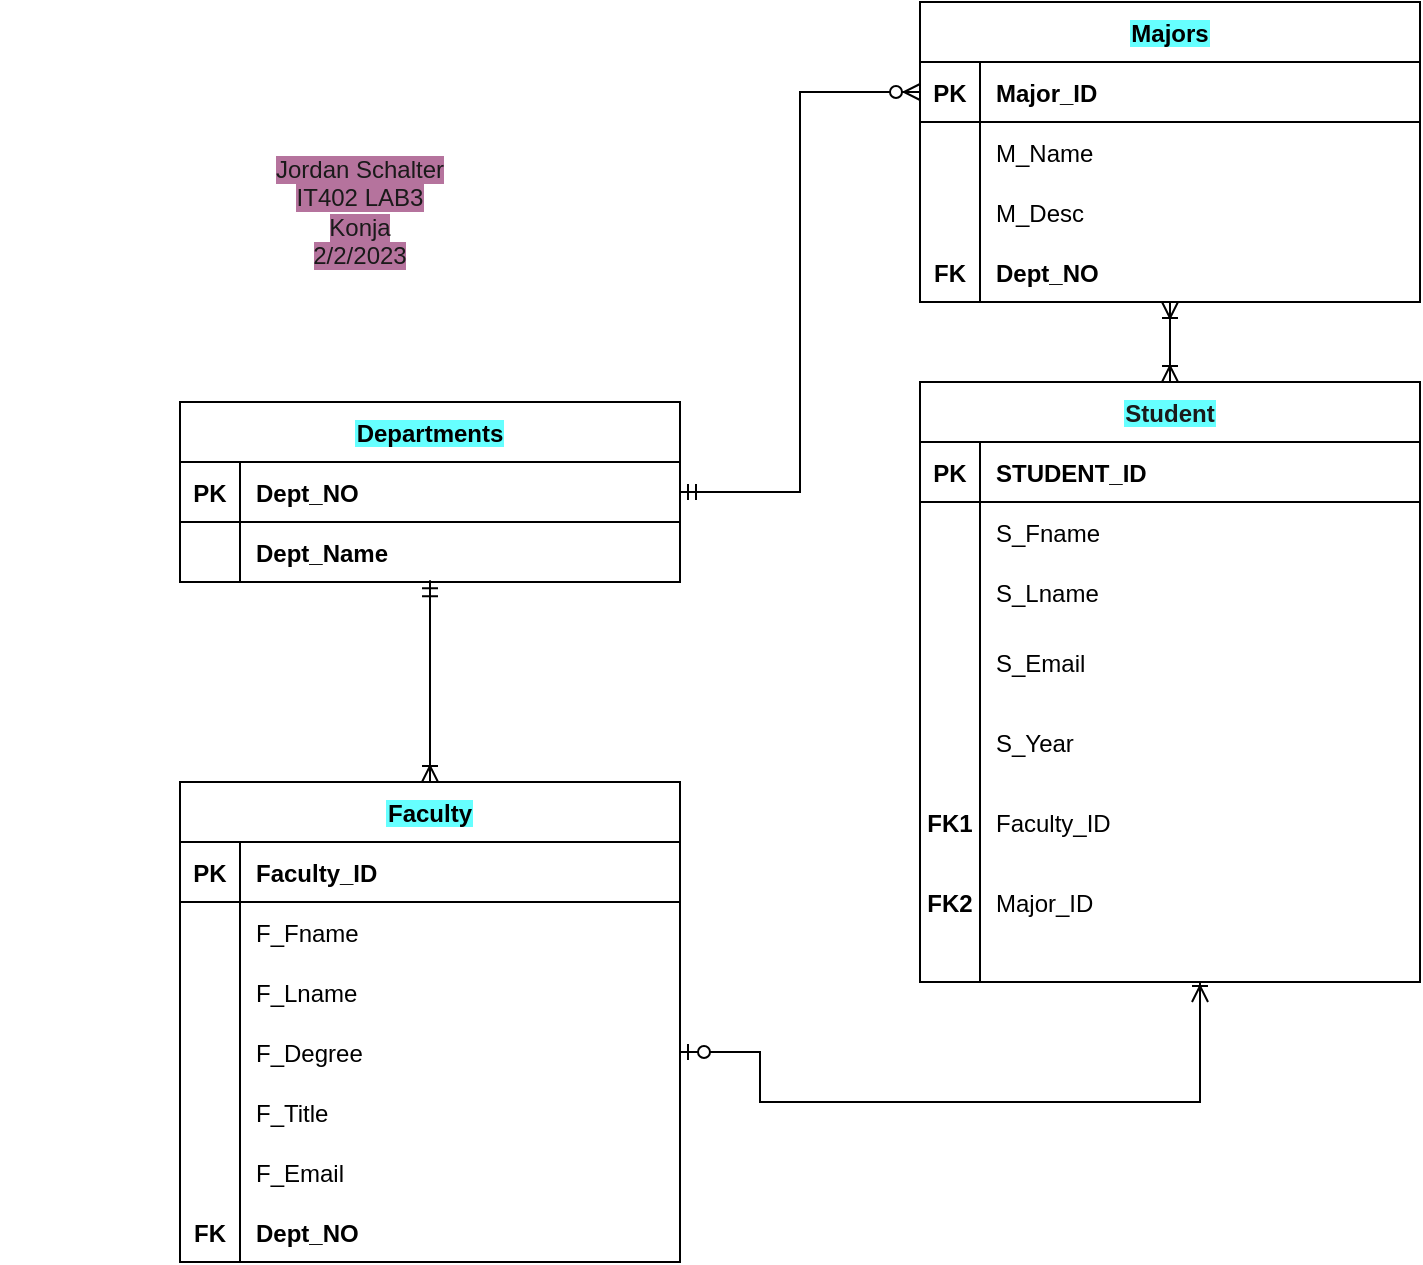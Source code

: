 <mxfile version="20.8.11" type="device"><diagram id="R2lEEEUBdFMjLlhIrx00" name="Page-1"><mxGraphModel dx="1100" dy="602" grid="1" gridSize="10" guides="1" tooltips="1" connect="1" arrows="1" fold="1" page="1" pageScale="1" pageWidth="850" pageHeight="1100" math="0" shadow="0" extFonts="Permanent Marker^https://fonts.googleapis.com/css?family=Permanent+Marker"><root><mxCell id="0"/><mxCell id="1" parent="0"/><mxCell id="C-vyLk0tnHw3VtMMgP7b-2" value="Majors" style="shape=table;startSize=30;container=1;collapsible=1;childLayout=tableLayout;fixedRows=1;rowLines=0;fontStyle=1;align=center;resizeLast=1;labelBackgroundColor=#66FFFF;movable=0;resizable=0;rotatable=0;deletable=0;editable=0;connectable=0;" parent="1" vertex="1"><mxGeometry x="460" y="60" width="250" height="150" as="geometry"/></mxCell><mxCell id="C-vyLk0tnHw3VtMMgP7b-3" value="" style="shape=partialRectangle;collapsible=0;dropTarget=0;pointerEvents=0;fillColor=none;points=[[0,0.5],[1,0.5]];portConstraint=eastwest;top=0;left=0;right=0;bottom=1;movable=0;resizable=0;rotatable=0;deletable=0;editable=0;connectable=0;" parent="C-vyLk0tnHw3VtMMgP7b-2" vertex="1"><mxGeometry y="30" width="250" height="30" as="geometry"/></mxCell><mxCell id="C-vyLk0tnHw3VtMMgP7b-4" value="PK" style="shape=partialRectangle;overflow=hidden;connectable=0;fillColor=none;top=0;left=0;bottom=0;right=0;fontStyle=1;movable=0;resizable=0;rotatable=0;deletable=0;editable=0;" parent="C-vyLk0tnHw3VtMMgP7b-3" vertex="1"><mxGeometry width="30" height="30" as="geometry"><mxRectangle width="30" height="30" as="alternateBounds"/></mxGeometry></mxCell><mxCell id="C-vyLk0tnHw3VtMMgP7b-5" value="Major_ID" style="shape=partialRectangle;overflow=hidden;connectable=0;fillColor=none;top=0;left=0;bottom=0;right=0;align=left;spacingLeft=6;fontStyle=1;movable=0;resizable=0;rotatable=0;deletable=0;editable=0;" parent="C-vyLk0tnHw3VtMMgP7b-3" vertex="1"><mxGeometry x="30" width="220" height="30" as="geometry"><mxRectangle width="220" height="30" as="alternateBounds"/></mxGeometry></mxCell><mxCell id="C-vyLk0tnHw3VtMMgP7b-6" value="" style="shape=partialRectangle;collapsible=0;dropTarget=0;pointerEvents=0;fillColor=none;points=[[0,0.5],[1,0.5]];portConstraint=eastwest;top=0;left=0;right=0;bottom=0;movable=0;resizable=0;rotatable=0;deletable=0;editable=0;connectable=0;" parent="C-vyLk0tnHw3VtMMgP7b-2" vertex="1"><mxGeometry y="60" width="250" height="30" as="geometry"/></mxCell><mxCell id="C-vyLk0tnHw3VtMMgP7b-7" value="" style="shape=partialRectangle;overflow=hidden;connectable=0;fillColor=none;top=0;left=0;bottom=0;right=0;movable=0;resizable=0;rotatable=0;deletable=0;editable=0;" parent="C-vyLk0tnHw3VtMMgP7b-6" vertex="1"><mxGeometry width="30" height="30" as="geometry"><mxRectangle width="30" height="30" as="alternateBounds"/></mxGeometry></mxCell><mxCell id="C-vyLk0tnHw3VtMMgP7b-8" value="M_Name" style="shape=partialRectangle;overflow=hidden;connectable=0;fillColor=none;top=0;left=0;bottom=0;right=0;align=left;spacingLeft=6;movable=0;resizable=0;rotatable=0;deletable=0;editable=0;" parent="C-vyLk0tnHw3VtMMgP7b-6" vertex="1"><mxGeometry x="30" width="220" height="30" as="geometry"><mxRectangle width="220" height="30" as="alternateBounds"/></mxGeometry></mxCell><mxCell id="C-vyLk0tnHw3VtMMgP7b-9" value="" style="shape=partialRectangle;collapsible=0;dropTarget=0;pointerEvents=0;fillColor=none;points=[[0,0.5],[1,0.5]];portConstraint=eastwest;top=0;left=0;right=0;bottom=0;movable=0;resizable=0;rotatable=0;deletable=0;editable=0;connectable=0;" parent="C-vyLk0tnHw3VtMMgP7b-2" vertex="1"><mxGeometry y="90" width="250" height="30" as="geometry"/></mxCell><mxCell id="C-vyLk0tnHw3VtMMgP7b-10" value="" style="shape=partialRectangle;overflow=hidden;connectable=0;fillColor=none;top=0;left=0;bottom=0;right=0;movable=0;resizable=0;rotatable=0;deletable=0;editable=0;" parent="C-vyLk0tnHw3VtMMgP7b-9" vertex="1"><mxGeometry width="30" height="30" as="geometry"><mxRectangle width="30" height="30" as="alternateBounds"/></mxGeometry></mxCell><mxCell id="C-vyLk0tnHw3VtMMgP7b-11" value="M_Desc" style="shape=partialRectangle;overflow=hidden;connectable=0;fillColor=none;top=0;left=0;bottom=0;right=0;align=left;spacingLeft=6;movable=0;resizable=0;rotatable=0;deletable=0;editable=0;" parent="C-vyLk0tnHw3VtMMgP7b-9" vertex="1"><mxGeometry x="30" width="220" height="30" as="geometry"><mxRectangle width="220" height="30" as="alternateBounds"/></mxGeometry></mxCell><mxCell id="RseKbcxUIKVhBDAhAkWC-47" value="" style="shape=partialRectangle;collapsible=0;dropTarget=0;pointerEvents=0;fillColor=none;points=[[0,0.5],[1,0.5]];portConstraint=eastwest;top=0;left=0;right=0;bottom=0;movable=0;resizable=0;rotatable=0;deletable=0;editable=0;connectable=0;" vertex="1" parent="C-vyLk0tnHw3VtMMgP7b-2"><mxGeometry y="120" width="250" height="30" as="geometry"/></mxCell><mxCell id="RseKbcxUIKVhBDAhAkWC-48" value="FK" style="shape=partialRectangle;overflow=hidden;connectable=0;fillColor=none;top=0;left=0;bottom=0;right=0;fontStyle=1;movable=0;resizable=0;rotatable=0;deletable=0;editable=0;" vertex="1" parent="RseKbcxUIKVhBDAhAkWC-47"><mxGeometry width="30" height="30" as="geometry"><mxRectangle width="30" height="30" as="alternateBounds"/></mxGeometry></mxCell><mxCell id="RseKbcxUIKVhBDAhAkWC-49" value="Dept_NO" style="shape=partialRectangle;overflow=hidden;connectable=0;fillColor=none;top=0;left=0;bottom=0;right=0;align=left;spacingLeft=6;fontStyle=1;movable=0;resizable=0;rotatable=0;deletable=0;editable=0;" vertex="1" parent="RseKbcxUIKVhBDAhAkWC-47"><mxGeometry x="30" width="220" height="30" as="geometry"><mxRectangle width="220" height="30" as="alternateBounds"/></mxGeometry></mxCell><mxCell id="C-vyLk0tnHw3VtMMgP7b-13" value="Student" style="shape=table;startSize=30;container=1;collapsible=1;childLayout=tableLayout;fixedRows=1;rowLines=0;fontStyle=1;align=center;resizeLast=1;points=[[0,0,0,0,0],[0,0.25,0,0,0],[0,0.5,0,0,0],[0,0.75,0,0,0],[0,1,0,0,0],[0.25,0,0,0,0],[0.25,1,0,0,0],[0.5,0,0,0,0],[0.5,1,0,0,0],[0.75,0,0,0,0],[0.75,1,0,0,0],[1,0,0,0,0],[1,0.25,0,0,0],[1,0.5,0,0,0],[1,0.75,0,0,0],[1,1,0,0,0]];fontColor=#1A1A1A;labelBackgroundColor=#66FFFF;movable=0;resizable=0;rotatable=0;deletable=0;editable=0;connectable=0;" parent="1" vertex="1"><mxGeometry x="460" y="250" width="250" height="300" as="geometry"><mxRectangle x="457.5" y="250" width="80" height="30" as="alternateBounds"/></mxGeometry></mxCell><mxCell id="C-vyLk0tnHw3VtMMgP7b-14" value="" style="shape=partialRectangle;collapsible=0;dropTarget=0;pointerEvents=0;fillColor=none;points=[[0,0.5],[1,0.5]];portConstraint=eastwest;top=0;left=0;right=0;bottom=1;movable=0;resizable=0;rotatable=0;deletable=0;editable=0;connectable=0;" parent="C-vyLk0tnHw3VtMMgP7b-13" vertex="1"><mxGeometry y="30" width="250" height="30" as="geometry"/></mxCell><mxCell id="C-vyLk0tnHw3VtMMgP7b-15" value="PK" style="shape=partialRectangle;overflow=hidden;connectable=0;fillColor=none;top=0;left=0;bottom=0;right=0;fontStyle=1;movable=0;resizable=0;rotatable=0;deletable=0;editable=0;" parent="C-vyLk0tnHw3VtMMgP7b-14" vertex="1"><mxGeometry width="30" height="30" as="geometry"><mxRectangle width="30" height="30" as="alternateBounds"/></mxGeometry></mxCell><mxCell id="C-vyLk0tnHw3VtMMgP7b-16" value="STUDENT_ID" style="shape=partialRectangle;overflow=hidden;connectable=0;fillColor=none;top=0;left=0;bottom=0;right=0;align=left;spacingLeft=6;fontStyle=1;movable=0;resizable=0;rotatable=0;deletable=0;editable=0;" parent="C-vyLk0tnHw3VtMMgP7b-14" vertex="1"><mxGeometry x="30" width="220" height="30" as="geometry"><mxRectangle width="220" height="30" as="alternateBounds"/></mxGeometry></mxCell><mxCell id="C-vyLk0tnHw3VtMMgP7b-17" value="" style="shape=partialRectangle;collapsible=0;dropTarget=0;pointerEvents=0;fillColor=none;points=[[0,0.5],[1,0.5]];portConstraint=eastwest;top=0;left=0;right=0;bottom=0;movable=0;resizable=0;rotatable=0;deletable=0;editable=0;connectable=0;" parent="C-vyLk0tnHw3VtMMgP7b-13" vertex="1"><mxGeometry y="60" width="250" height="30" as="geometry"/></mxCell><mxCell id="C-vyLk0tnHw3VtMMgP7b-18" value="" style="shape=partialRectangle;overflow=hidden;connectable=0;fillColor=none;top=0;left=0;bottom=0;right=0;movable=0;resizable=0;rotatable=0;deletable=0;editable=0;" parent="C-vyLk0tnHw3VtMMgP7b-17" vertex="1"><mxGeometry width="30" height="30" as="geometry"><mxRectangle width="30" height="30" as="alternateBounds"/></mxGeometry></mxCell><mxCell id="C-vyLk0tnHw3VtMMgP7b-19" value="S_Fname" style="shape=partialRectangle;overflow=hidden;connectable=0;fillColor=none;top=0;left=0;bottom=0;right=0;align=left;spacingLeft=6;movable=0;resizable=0;rotatable=0;deletable=0;editable=0;" parent="C-vyLk0tnHw3VtMMgP7b-17" vertex="1"><mxGeometry x="30" width="220" height="30" as="geometry"><mxRectangle width="220" height="30" as="alternateBounds"/></mxGeometry></mxCell><mxCell id="RseKbcxUIKVhBDAhAkWC-16" value="" style="shape=partialRectangle;collapsible=0;dropTarget=0;pointerEvents=0;fillColor=none;points=[[0,0.5],[1,0.5]];portConstraint=eastwest;top=0;left=0;right=0;bottom=0;movable=0;resizable=0;rotatable=0;deletable=0;editable=0;connectable=0;" vertex="1" parent="C-vyLk0tnHw3VtMMgP7b-13"><mxGeometry y="90" width="250" height="30" as="geometry"/></mxCell><mxCell id="RseKbcxUIKVhBDAhAkWC-17" value="" style="shape=partialRectangle;overflow=hidden;connectable=0;fillColor=none;top=0;left=0;bottom=0;right=0;movable=0;resizable=0;rotatable=0;deletable=0;editable=0;" vertex="1" parent="RseKbcxUIKVhBDAhAkWC-16"><mxGeometry width="30" height="30" as="geometry"><mxRectangle width="30" height="30" as="alternateBounds"/></mxGeometry></mxCell><mxCell id="RseKbcxUIKVhBDAhAkWC-18" value="S_Lname" style="shape=partialRectangle;overflow=hidden;connectable=0;fillColor=none;top=0;left=0;bottom=0;right=0;align=left;spacingLeft=6;movable=0;resizable=0;rotatable=0;deletable=0;editable=0;" vertex="1" parent="RseKbcxUIKVhBDAhAkWC-16"><mxGeometry x="30" width="220" height="30" as="geometry"><mxRectangle width="220" height="30" as="alternateBounds"/></mxGeometry></mxCell><mxCell id="RseKbcxUIKVhBDAhAkWC-13" value="" style="shape=partialRectangle;collapsible=0;dropTarget=0;pointerEvents=0;fillColor=none;points=[[0,0.5],[1,0.5]];portConstraint=eastwest;top=0;left=0;right=0;bottom=0;movable=0;resizable=0;rotatable=0;deletable=0;editable=0;connectable=0;" vertex="1" parent="C-vyLk0tnHw3VtMMgP7b-13"><mxGeometry y="120" width="250" height="40" as="geometry"/></mxCell><mxCell id="RseKbcxUIKVhBDAhAkWC-14" value="" style="shape=partialRectangle;overflow=hidden;connectable=0;fillColor=none;top=0;left=0;bottom=0;right=0;movable=0;resizable=0;rotatable=0;deletable=0;editable=0;" vertex="1" parent="RseKbcxUIKVhBDAhAkWC-13"><mxGeometry width="30" height="40" as="geometry"><mxRectangle width="30" height="40" as="alternateBounds"/></mxGeometry></mxCell><mxCell id="RseKbcxUIKVhBDAhAkWC-15" value="S_Email" style="shape=partialRectangle;overflow=hidden;connectable=0;fillColor=none;top=0;left=0;bottom=0;right=0;align=left;spacingLeft=6;movable=0;resizable=0;rotatable=0;deletable=0;editable=0;" vertex="1" parent="RseKbcxUIKVhBDAhAkWC-13"><mxGeometry x="30" width="220" height="40" as="geometry"><mxRectangle width="220" height="40" as="alternateBounds"/></mxGeometry></mxCell><mxCell id="C-vyLk0tnHw3VtMMgP7b-20" value="" style="shape=partialRectangle;collapsible=0;dropTarget=0;pointerEvents=0;fillColor=none;points=[[0,0.5],[1,0.5]];portConstraint=eastwest;top=0;left=0;right=0;bottom=0;movable=0;resizable=0;rotatable=0;deletable=0;editable=0;connectable=0;" parent="C-vyLk0tnHw3VtMMgP7b-13" vertex="1"><mxGeometry y="160" width="250" height="40" as="geometry"/></mxCell><mxCell id="C-vyLk0tnHw3VtMMgP7b-21" value="" style="shape=partialRectangle;overflow=hidden;connectable=0;fillColor=none;top=0;left=0;bottom=0;right=0;movable=0;resizable=0;rotatable=0;deletable=0;editable=0;" parent="C-vyLk0tnHw3VtMMgP7b-20" vertex="1"><mxGeometry width="30" height="40" as="geometry"><mxRectangle width="30" height="40" as="alternateBounds"/></mxGeometry></mxCell><mxCell id="C-vyLk0tnHw3VtMMgP7b-22" value="S_Year" style="shape=partialRectangle;overflow=hidden;connectable=0;fillColor=none;top=0;left=0;bottom=0;right=0;align=left;spacingLeft=6;movable=0;resizable=0;rotatable=0;deletable=0;editable=0;" parent="C-vyLk0tnHw3VtMMgP7b-20" vertex="1"><mxGeometry x="30" width="220" height="40" as="geometry"><mxRectangle width="220" height="40" as="alternateBounds"/></mxGeometry></mxCell><mxCell id="RseKbcxUIKVhBDAhAkWC-100" value="" style="shape=partialRectangle;collapsible=0;dropTarget=0;pointerEvents=0;fillColor=none;points=[[0,0.5],[1,0.5]];portConstraint=eastwest;top=0;left=0;right=0;bottom=0;movable=0;resizable=0;rotatable=0;deletable=0;editable=0;connectable=0;" vertex="1" parent="C-vyLk0tnHw3VtMMgP7b-13"><mxGeometry y="200" width="250" height="40" as="geometry"/></mxCell><mxCell id="RseKbcxUIKVhBDAhAkWC-101" value="FK1" style="shape=partialRectangle;overflow=hidden;connectable=0;fillColor=none;top=0;left=0;bottom=0;right=0;fontStyle=1;movable=0;resizable=0;rotatable=0;deletable=0;editable=0;" vertex="1" parent="RseKbcxUIKVhBDAhAkWC-100"><mxGeometry width="30" height="40" as="geometry"><mxRectangle width="30" height="40" as="alternateBounds"/></mxGeometry></mxCell><mxCell id="RseKbcxUIKVhBDAhAkWC-102" value="Faculty_ID" style="shape=partialRectangle;overflow=hidden;connectable=0;fillColor=none;top=0;left=0;bottom=0;right=0;align=left;spacingLeft=6;movable=0;resizable=0;rotatable=0;deletable=0;editable=0;" vertex="1" parent="RseKbcxUIKVhBDAhAkWC-100"><mxGeometry x="30" width="220" height="40" as="geometry"><mxRectangle width="220" height="40" as="alternateBounds"/></mxGeometry></mxCell><mxCell id="RseKbcxUIKVhBDAhAkWC-103" value="" style="shape=partialRectangle;collapsible=0;dropTarget=0;pointerEvents=0;fillColor=none;points=[[0,0.5],[1,0.5]];portConstraint=eastwest;top=0;left=0;right=0;bottom=0;movable=0;resizable=0;rotatable=0;deletable=0;editable=0;connectable=0;" vertex="1" parent="C-vyLk0tnHw3VtMMgP7b-13"><mxGeometry y="240" width="250" height="40" as="geometry"/></mxCell><mxCell id="RseKbcxUIKVhBDAhAkWC-104" value="FK2" style="shape=partialRectangle;overflow=hidden;connectable=0;fillColor=none;top=0;left=0;bottom=0;right=0;fontStyle=1;movable=0;resizable=0;rotatable=0;deletable=0;editable=0;" vertex="1" parent="RseKbcxUIKVhBDAhAkWC-103"><mxGeometry width="30" height="40" as="geometry"><mxRectangle width="30" height="40" as="alternateBounds"/></mxGeometry></mxCell><mxCell id="RseKbcxUIKVhBDAhAkWC-105" value="Major_ID" style="shape=partialRectangle;overflow=hidden;connectable=0;fillColor=none;top=0;left=0;bottom=0;right=0;align=left;spacingLeft=6;movable=0;resizable=0;rotatable=0;deletable=0;editable=0;" vertex="1" parent="RseKbcxUIKVhBDAhAkWC-103"><mxGeometry x="30" width="220" height="40" as="geometry"><mxRectangle width="220" height="40" as="alternateBounds"/></mxGeometry></mxCell><mxCell id="RseKbcxUIKVhBDAhAkWC-106" value="" style="shape=partialRectangle;collapsible=0;dropTarget=0;pointerEvents=0;fillColor=none;points=[[0,0.5],[1,0.5]];portConstraint=eastwest;top=0;left=0;right=0;bottom=0;movable=0;resizable=0;rotatable=0;deletable=0;editable=0;connectable=0;" vertex="1" parent="C-vyLk0tnHw3VtMMgP7b-13"><mxGeometry y="280" width="250" height="20" as="geometry"/></mxCell><mxCell id="RseKbcxUIKVhBDAhAkWC-107" value="" style="shape=partialRectangle;overflow=hidden;connectable=0;fillColor=none;top=0;left=0;bottom=0;right=0;movable=0;resizable=0;rotatable=0;deletable=0;editable=0;" vertex="1" parent="RseKbcxUIKVhBDAhAkWC-106"><mxGeometry width="30" height="20" as="geometry"><mxRectangle width="30" height="20" as="alternateBounds"/></mxGeometry></mxCell><mxCell id="RseKbcxUIKVhBDAhAkWC-108" value="" style="shape=partialRectangle;overflow=hidden;connectable=0;fillColor=none;top=0;left=0;bottom=0;right=0;align=left;spacingLeft=6;movable=0;resizable=0;rotatable=0;deletable=0;editable=0;" vertex="1" parent="RseKbcxUIKVhBDAhAkWC-106"><mxGeometry x="30" width="220" height="20" as="geometry"><mxRectangle width="220" height="20" as="alternateBounds"/></mxGeometry></mxCell><mxCell id="C-vyLk0tnHw3VtMMgP7b-23" value="Departments" style="shape=table;startSize=30;container=1;collapsible=1;childLayout=tableLayout;fixedRows=1;rowLines=0;fontStyle=1;align=center;resizeLast=1;labelBackgroundColor=#66FFFF;movable=0;resizable=0;rotatable=0;deletable=0;editable=0;connectable=0;" parent="1" vertex="1"><mxGeometry x="90" y="260" width="250" height="90" as="geometry"/></mxCell><mxCell id="C-vyLk0tnHw3VtMMgP7b-24" value="" style="shape=partialRectangle;collapsible=0;dropTarget=0;pointerEvents=0;fillColor=none;points=[[0,0.5],[1,0.5]];portConstraint=eastwest;top=0;left=0;right=0;bottom=1;movable=0;resizable=0;rotatable=0;deletable=0;editable=0;connectable=0;" parent="C-vyLk0tnHw3VtMMgP7b-23" vertex="1"><mxGeometry y="30" width="250" height="30" as="geometry"/></mxCell><mxCell id="C-vyLk0tnHw3VtMMgP7b-25" value="PK" style="shape=partialRectangle;overflow=hidden;connectable=0;fillColor=none;top=0;left=0;bottom=0;right=0;fontStyle=1;movable=0;resizable=0;rotatable=0;deletable=0;editable=0;" parent="C-vyLk0tnHw3VtMMgP7b-24" vertex="1"><mxGeometry width="30" height="30" as="geometry"><mxRectangle width="30" height="30" as="alternateBounds"/></mxGeometry></mxCell><mxCell id="C-vyLk0tnHw3VtMMgP7b-26" value="Dept_NO" style="shape=partialRectangle;overflow=hidden;connectable=0;fillColor=none;top=0;left=0;bottom=0;right=0;align=left;spacingLeft=6;fontStyle=1;movable=0;resizable=0;rotatable=0;deletable=0;editable=0;" parent="C-vyLk0tnHw3VtMMgP7b-24" vertex="1"><mxGeometry x="30" width="220" height="30" as="geometry"><mxRectangle width="220" height="30" as="alternateBounds"/></mxGeometry></mxCell><mxCell id="C-vyLk0tnHw3VtMMgP7b-27" value="" style="shape=partialRectangle;collapsible=0;dropTarget=0;pointerEvents=0;fillColor=none;points=[[0,0.5],[1,0.5]];portConstraint=eastwest;top=0;left=0;right=0;bottom=0;movable=0;resizable=0;rotatable=0;deletable=0;editable=0;connectable=0;" parent="C-vyLk0tnHw3VtMMgP7b-23" vertex="1"><mxGeometry y="60" width="250" height="30" as="geometry"/></mxCell><mxCell id="C-vyLk0tnHw3VtMMgP7b-28" value="" style="shape=partialRectangle;overflow=hidden;connectable=0;fillColor=none;top=0;left=0;bottom=0;right=0;movable=0;resizable=0;rotatable=0;deletable=0;editable=0;" parent="C-vyLk0tnHw3VtMMgP7b-27" vertex="1"><mxGeometry width="30" height="30" as="geometry"><mxRectangle width="30" height="30" as="alternateBounds"/></mxGeometry></mxCell><mxCell id="C-vyLk0tnHw3VtMMgP7b-29" value="Dept_Name" style="shape=partialRectangle;overflow=hidden;connectable=0;fillColor=none;top=0;left=0;bottom=0;right=0;align=left;spacingLeft=6;fontStyle=1;movable=0;resizable=0;rotatable=0;deletable=0;editable=0;" parent="C-vyLk0tnHw3VtMMgP7b-27" vertex="1"><mxGeometry x="30" width="220" height="30" as="geometry"><mxRectangle width="220" height="30" as="alternateBounds"/></mxGeometry></mxCell><mxCell id="RseKbcxUIKVhBDAhAkWC-3" value="Faculty" style="shape=table;startSize=30;container=1;collapsible=1;childLayout=tableLayout;fixedRows=1;rowLines=0;fontStyle=1;align=center;resizeLast=1;labelBackgroundColor=#66FFFF;movable=0;resizable=0;rotatable=0;deletable=0;editable=0;connectable=0;" vertex="1" parent="1"><mxGeometry x="90" y="450" width="250" height="240" as="geometry"/></mxCell><mxCell id="RseKbcxUIKVhBDAhAkWC-4" value="" style="shape=partialRectangle;collapsible=0;dropTarget=0;pointerEvents=0;fillColor=none;points=[[0,0.5],[1,0.5]];portConstraint=eastwest;top=0;left=0;right=0;bottom=1;movable=0;resizable=0;rotatable=0;deletable=0;editable=0;connectable=0;" vertex="1" parent="RseKbcxUIKVhBDAhAkWC-3"><mxGeometry y="30" width="250" height="30" as="geometry"/></mxCell><mxCell id="RseKbcxUIKVhBDAhAkWC-5" value="PK" style="shape=partialRectangle;overflow=hidden;connectable=0;fillColor=none;top=0;left=0;bottom=0;right=0;fontStyle=1;movable=0;resizable=0;rotatable=0;deletable=0;editable=0;" vertex="1" parent="RseKbcxUIKVhBDAhAkWC-4"><mxGeometry width="30" height="30" as="geometry"><mxRectangle width="30" height="30" as="alternateBounds"/></mxGeometry></mxCell><mxCell id="RseKbcxUIKVhBDAhAkWC-6" value="Faculty_ID" style="shape=partialRectangle;overflow=hidden;connectable=0;fillColor=none;top=0;left=0;bottom=0;right=0;align=left;spacingLeft=6;fontStyle=1;movable=0;resizable=0;rotatable=0;deletable=0;editable=0;" vertex="1" parent="RseKbcxUIKVhBDAhAkWC-4"><mxGeometry x="30" width="220" height="30" as="geometry"><mxRectangle width="220" height="30" as="alternateBounds"/></mxGeometry></mxCell><mxCell id="RseKbcxUIKVhBDAhAkWC-7" value="" style="shape=partialRectangle;collapsible=0;dropTarget=0;pointerEvents=0;fillColor=none;points=[[0,0.5],[1,0.5]];portConstraint=eastwest;top=0;left=0;right=0;bottom=0;movable=0;resizable=0;rotatable=0;deletable=0;editable=0;connectable=0;" vertex="1" parent="RseKbcxUIKVhBDAhAkWC-3"><mxGeometry y="60" width="250" height="30" as="geometry"/></mxCell><mxCell id="RseKbcxUIKVhBDAhAkWC-8" value="" style="shape=partialRectangle;overflow=hidden;connectable=0;fillColor=none;top=0;left=0;bottom=0;right=0;movable=0;resizable=0;rotatable=0;deletable=0;editable=0;" vertex="1" parent="RseKbcxUIKVhBDAhAkWC-7"><mxGeometry width="30" height="30" as="geometry"><mxRectangle width="30" height="30" as="alternateBounds"/></mxGeometry></mxCell><mxCell id="RseKbcxUIKVhBDAhAkWC-9" value="F_Fname" style="shape=partialRectangle;overflow=hidden;connectable=0;fillColor=none;top=0;left=0;bottom=0;right=0;align=left;spacingLeft=6;movable=0;resizable=0;rotatable=0;deletable=0;editable=0;" vertex="1" parent="RseKbcxUIKVhBDAhAkWC-7"><mxGeometry x="30" width="220" height="30" as="geometry"><mxRectangle width="220" height="30" as="alternateBounds"/></mxGeometry></mxCell><mxCell id="RseKbcxUIKVhBDAhAkWC-25" value="" style="shape=partialRectangle;collapsible=0;dropTarget=0;pointerEvents=0;fillColor=none;points=[[0,0.5],[1,0.5]];portConstraint=eastwest;top=0;left=0;right=0;bottom=0;movable=0;resizable=0;rotatable=0;deletable=0;editable=0;connectable=0;" vertex="1" parent="RseKbcxUIKVhBDAhAkWC-3"><mxGeometry y="90" width="250" height="30" as="geometry"/></mxCell><mxCell id="RseKbcxUIKVhBDAhAkWC-26" value="" style="shape=partialRectangle;overflow=hidden;connectable=0;fillColor=none;top=0;left=0;bottom=0;right=0;movable=0;resizable=0;rotatable=0;deletable=0;editable=0;" vertex="1" parent="RseKbcxUIKVhBDAhAkWC-25"><mxGeometry width="30" height="30" as="geometry"><mxRectangle width="30" height="30" as="alternateBounds"/></mxGeometry></mxCell><mxCell id="RseKbcxUIKVhBDAhAkWC-27" value="F_Lname" style="shape=partialRectangle;overflow=hidden;connectable=0;fillColor=none;top=0;left=0;bottom=0;right=0;align=left;spacingLeft=6;movable=0;resizable=0;rotatable=0;deletable=0;editable=0;" vertex="1" parent="RseKbcxUIKVhBDAhAkWC-25"><mxGeometry x="30" width="220" height="30" as="geometry"><mxRectangle width="220" height="30" as="alternateBounds"/></mxGeometry></mxCell><mxCell id="RseKbcxUIKVhBDAhAkWC-22" value="" style="shape=partialRectangle;collapsible=0;dropTarget=0;pointerEvents=0;fillColor=none;points=[[0,0.5],[1,0.5]];portConstraint=eastwest;top=0;left=0;right=0;bottom=0;movable=0;resizable=0;rotatable=0;deletable=0;editable=0;connectable=0;" vertex="1" parent="RseKbcxUIKVhBDAhAkWC-3"><mxGeometry y="120" width="250" height="30" as="geometry"/></mxCell><mxCell id="RseKbcxUIKVhBDAhAkWC-23" value="" style="shape=partialRectangle;overflow=hidden;connectable=0;fillColor=none;top=0;left=0;bottom=0;right=0;movable=0;resizable=0;rotatable=0;deletable=0;editable=0;" vertex="1" parent="RseKbcxUIKVhBDAhAkWC-22"><mxGeometry width="30" height="30" as="geometry"><mxRectangle width="30" height="30" as="alternateBounds"/></mxGeometry></mxCell><mxCell id="RseKbcxUIKVhBDAhAkWC-24" value="F_Degree" style="shape=partialRectangle;overflow=hidden;connectable=0;fillColor=none;top=0;left=0;bottom=0;right=0;align=left;spacingLeft=6;movable=0;resizable=0;rotatable=0;deletable=0;editable=0;" vertex="1" parent="RseKbcxUIKVhBDAhAkWC-22"><mxGeometry x="30" width="220" height="30" as="geometry"><mxRectangle width="220" height="30" as="alternateBounds"/></mxGeometry></mxCell><mxCell id="RseKbcxUIKVhBDAhAkWC-10" value="" style="shape=partialRectangle;collapsible=0;dropTarget=0;pointerEvents=0;fillColor=none;points=[[0,0.5],[1,0.5]];portConstraint=eastwest;top=0;left=0;right=0;bottom=0;movable=0;resizable=0;rotatable=0;deletable=0;editable=0;connectable=0;" vertex="1" parent="RseKbcxUIKVhBDAhAkWC-3"><mxGeometry y="150" width="250" height="30" as="geometry"/></mxCell><mxCell id="RseKbcxUIKVhBDAhAkWC-11" value="" style="shape=partialRectangle;overflow=hidden;connectable=0;fillColor=none;top=0;left=0;bottom=0;right=0;movable=0;resizable=0;rotatable=0;deletable=0;editable=0;" vertex="1" parent="RseKbcxUIKVhBDAhAkWC-10"><mxGeometry width="30" height="30" as="geometry"><mxRectangle width="30" height="30" as="alternateBounds"/></mxGeometry></mxCell><mxCell id="RseKbcxUIKVhBDAhAkWC-12" value="F_Title" style="shape=partialRectangle;overflow=hidden;connectable=0;fillColor=none;top=0;left=0;bottom=0;right=0;align=left;spacingLeft=6;movable=0;resizable=0;rotatable=0;deletable=0;editable=0;" vertex="1" parent="RseKbcxUIKVhBDAhAkWC-10"><mxGeometry x="30" width="220" height="30" as="geometry"><mxRectangle width="220" height="30" as="alternateBounds"/></mxGeometry></mxCell><mxCell id="RseKbcxUIKVhBDAhAkWC-28" value="" style="shape=partialRectangle;collapsible=0;dropTarget=0;pointerEvents=0;fillColor=none;points=[[0,0.5],[1,0.5]];portConstraint=eastwest;top=0;left=0;right=0;bottom=0;movable=0;resizable=0;rotatable=0;deletable=0;editable=0;connectable=0;" vertex="1" parent="RseKbcxUIKVhBDAhAkWC-3"><mxGeometry y="180" width="250" height="30" as="geometry"/></mxCell><mxCell id="RseKbcxUIKVhBDAhAkWC-29" value="" style="shape=partialRectangle;overflow=hidden;connectable=0;fillColor=none;top=0;left=0;bottom=0;right=0;movable=0;resizable=0;rotatable=0;deletable=0;editable=0;" vertex="1" parent="RseKbcxUIKVhBDAhAkWC-28"><mxGeometry width="30" height="30" as="geometry"><mxRectangle width="30" height="30" as="alternateBounds"/></mxGeometry></mxCell><mxCell id="RseKbcxUIKVhBDAhAkWC-30" value="F_Email" style="shape=partialRectangle;overflow=hidden;connectable=0;fillColor=none;top=0;left=0;bottom=0;right=0;align=left;spacingLeft=6;movable=0;resizable=0;rotatable=0;deletable=0;editable=0;" vertex="1" parent="RseKbcxUIKVhBDAhAkWC-28"><mxGeometry x="30" width="220" height="30" as="geometry"><mxRectangle width="220" height="30" as="alternateBounds"/></mxGeometry></mxCell><mxCell id="RseKbcxUIKVhBDAhAkWC-31" value="" style="shape=partialRectangle;collapsible=0;dropTarget=0;pointerEvents=0;fillColor=none;points=[[0,0.5],[1,0.5]];portConstraint=eastwest;top=0;left=0;right=0;bottom=0;movable=0;resizable=0;rotatable=0;deletable=0;editable=0;connectable=0;" vertex="1" parent="RseKbcxUIKVhBDAhAkWC-3"><mxGeometry y="210" width="250" height="30" as="geometry"/></mxCell><mxCell id="RseKbcxUIKVhBDAhAkWC-32" value="FK" style="shape=partialRectangle;overflow=hidden;connectable=0;fillColor=none;top=0;left=0;bottom=0;right=0;labelBackgroundColor=none;fontStyle=1;movable=0;resizable=0;rotatable=0;deletable=0;editable=0;" vertex="1" parent="RseKbcxUIKVhBDAhAkWC-31"><mxGeometry width="30" height="30" as="geometry"><mxRectangle width="30" height="30" as="alternateBounds"/></mxGeometry></mxCell><mxCell id="RseKbcxUIKVhBDAhAkWC-33" value="Dept_NO" style="shape=partialRectangle;overflow=hidden;connectable=0;fillColor=none;top=0;left=0;bottom=0;right=0;align=left;spacingLeft=6;fontStyle=1;movable=0;resizable=0;rotatable=0;deletable=0;editable=0;" vertex="1" parent="RseKbcxUIKVhBDAhAkWC-31"><mxGeometry x="30" width="220" height="30" as="geometry"><mxRectangle width="220" height="30" as="alternateBounds"/></mxGeometry></mxCell><mxCell id="RseKbcxUIKVhBDAhAkWC-43" value="" style="edgeStyle=elbowEdgeStyle;fontSize=12;html=1;endArrow=ERzeroToMany;startArrow=ERmandOne;rounded=0;exitX=1;exitY=0.5;exitDx=0;exitDy=0;entryX=0;entryY=0.5;entryDx=0;entryDy=0;movable=0;resizable=0;rotatable=0;deletable=0;editable=0;connectable=0;" edge="1" parent="1" source="C-vyLk0tnHw3VtMMgP7b-24" target="C-vyLk0tnHw3VtMMgP7b-3"><mxGeometry width="100" height="100" relative="1" as="geometry"><mxPoint x="350" y="270" as="sourcePoint"/><mxPoint x="450" y="170" as="targetPoint"/></mxGeometry></mxCell><mxCell id="RseKbcxUIKVhBDAhAkWC-44" value="" style="fontSize=12;html=1;endArrow=ERoneToMany;startArrow=ERoneToMany;rounded=0;exitX=0.5;exitY=0;exitDx=0;exitDy=0;movable=0;resizable=0;rotatable=0;deletable=0;editable=0;connectable=0;" edge="1" parent="1" source="C-vyLk0tnHw3VtMMgP7b-13"><mxGeometry width="100" height="100" relative="1" as="geometry"><mxPoint x="700" y="405" as="sourcePoint"/><mxPoint x="585" y="210" as="targetPoint"/></mxGeometry></mxCell><mxCell id="RseKbcxUIKVhBDAhAkWC-45" value="" style="edgeStyle=orthogonalEdgeStyle;fontSize=12;html=1;endArrow=ERoneToMany;startArrow=ERzeroToOne;rounded=0;elbow=vertical;exitX=1;exitY=0.5;exitDx=0;exitDy=0;movable=0;resizable=0;rotatable=0;deletable=0;editable=0;connectable=0;" edge="1" parent="1" source="RseKbcxUIKVhBDAhAkWC-22"><mxGeometry width="100" height="100" relative="1" as="geometry"><mxPoint x="380" y="530" as="sourcePoint"/><mxPoint x="600" y="560" as="targetPoint"/><Array as="points"><mxPoint x="380" y="585"/><mxPoint x="380" y="610"/><mxPoint x="600" y="610"/><mxPoint x="600" y="550"/></Array></mxGeometry></mxCell><mxCell id="RseKbcxUIKVhBDAhAkWC-46" value="" style="fontSize=12;html=1;endArrow=ERoneToMany;startArrow=ERmandOne;rounded=0;entryX=0.5;entryY=0;entryDx=0;entryDy=0;exitX=0.5;exitY=0.97;exitDx=0;exitDy=0;exitPerimeter=0;movable=0;resizable=0;rotatable=0;deletable=0;editable=0;connectable=0;" edge="1" parent="1" source="C-vyLk0tnHw3VtMMgP7b-27" target="RseKbcxUIKVhBDAhAkWC-3"><mxGeometry width="100" height="100" relative="1" as="geometry"><mxPoint x="225" y="150" as="sourcePoint"/><mxPoint x="90" y="410" as="targetPoint"/></mxGeometry></mxCell><mxCell id="RseKbcxUIKVhBDAhAkWC-115" value="&lt;span style=&quot;background-color: rgb(181, 115, 157);&quot;&gt;Jordan Schalter&lt;br&gt;IT402 LAB3&lt;br&gt;Konja&lt;br&gt;2/2/2023&lt;/span&gt;" style="text;html=1;strokeColor=none;fillColor=none;align=center;verticalAlign=middle;whiteSpace=wrap;rounded=0;fontColor=#1A1A1A;" vertex="1" parent="1"><mxGeometry y="120" width="360" height="90" as="geometry"/></mxCell></root></mxGraphModel></diagram></mxfile>